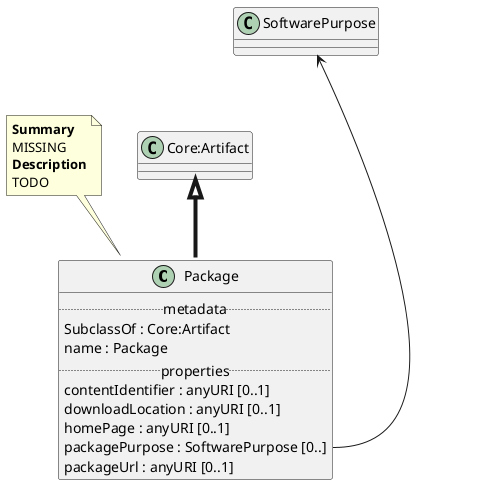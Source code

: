 @startuml
class Package {
.. metadata ..
    SubclassOf : Core:Artifact
    name : Package
.. properties ..
    contentIdentifier : anyURI [0..1]
    downloadLocation : anyURI [0..1]
    homePage : anyURI [0..1]
    packagePurpose : SoftwarePurpose [0..]
    packageUrl : anyURI [0..1]
}
note top of Package
<b>Summary</b>
MISSING
<b>Description</b>
TODO
end note
"Core:Artifact" <|-[thickness=4]- "Package"
"SoftwarePurpose" <--- "Package::packagePurpose"
@enduml

